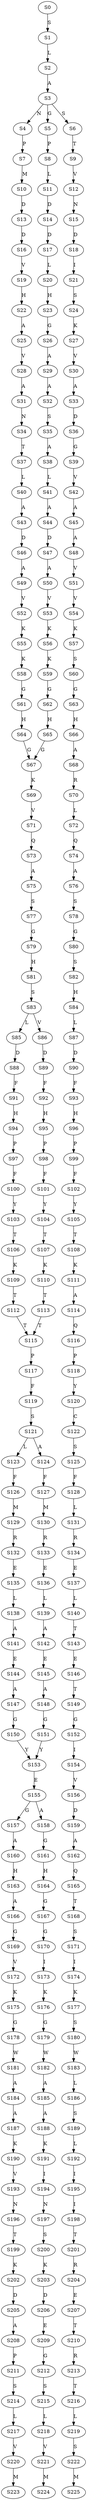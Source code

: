 strict digraph  {
	S0 -> S1 [ label = S ];
	S1 -> S2 [ label = L ];
	S2 -> S3 [ label = A ];
	S3 -> S4 [ label = N ];
	S3 -> S5 [ label = G ];
	S3 -> S6 [ label = S ];
	S4 -> S7 [ label = P ];
	S5 -> S8 [ label = P ];
	S6 -> S9 [ label = T ];
	S7 -> S10 [ label = M ];
	S8 -> S11 [ label = L ];
	S9 -> S12 [ label = V ];
	S10 -> S13 [ label = D ];
	S11 -> S14 [ label = D ];
	S12 -> S15 [ label = N ];
	S13 -> S16 [ label = D ];
	S14 -> S17 [ label = D ];
	S15 -> S18 [ label = D ];
	S16 -> S19 [ label = V ];
	S17 -> S20 [ label = L ];
	S18 -> S21 [ label = I ];
	S19 -> S22 [ label = H ];
	S20 -> S23 [ label = H ];
	S21 -> S24 [ label = S ];
	S22 -> S25 [ label = A ];
	S23 -> S26 [ label = G ];
	S24 -> S27 [ label = K ];
	S25 -> S28 [ label = V ];
	S26 -> S29 [ label = A ];
	S27 -> S30 [ label = V ];
	S28 -> S31 [ label = A ];
	S29 -> S32 [ label = A ];
	S30 -> S33 [ label = A ];
	S31 -> S34 [ label = N ];
	S32 -> S35 [ label = S ];
	S33 -> S36 [ label = D ];
	S34 -> S37 [ label = T ];
	S35 -> S38 [ label = A ];
	S36 -> S39 [ label = G ];
	S37 -> S40 [ label = L ];
	S38 -> S41 [ label = L ];
	S39 -> S42 [ label = V ];
	S40 -> S43 [ label = A ];
	S41 -> S44 [ label = A ];
	S42 -> S45 [ label = A ];
	S43 -> S46 [ label = D ];
	S44 -> S47 [ label = D ];
	S45 -> S48 [ label = A ];
	S46 -> S49 [ label = A ];
	S47 -> S50 [ label = A ];
	S48 -> S51 [ label = V ];
	S49 -> S52 [ label = V ];
	S50 -> S53 [ label = V ];
	S51 -> S54 [ label = V ];
	S52 -> S55 [ label = K ];
	S53 -> S56 [ label = K ];
	S54 -> S57 [ label = K ];
	S55 -> S58 [ label = K ];
	S56 -> S59 [ label = K ];
	S57 -> S60 [ label = S ];
	S58 -> S61 [ label = G ];
	S59 -> S62 [ label = G ];
	S60 -> S63 [ label = G ];
	S61 -> S64 [ label = H ];
	S62 -> S65 [ label = H ];
	S63 -> S66 [ label = H ];
	S64 -> S67 [ label = G ];
	S65 -> S67 [ label = G ];
	S66 -> S68 [ label = A ];
	S67 -> S69 [ label = K ];
	S68 -> S70 [ label = R ];
	S69 -> S71 [ label = V ];
	S70 -> S72 [ label = L ];
	S71 -> S73 [ label = Q ];
	S72 -> S74 [ label = Q ];
	S73 -> S75 [ label = A ];
	S74 -> S76 [ label = A ];
	S75 -> S77 [ label = S ];
	S76 -> S78 [ label = S ];
	S77 -> S79 [ label = G ];
	S78 -> S80 [ label = G ];
	S79 -> S81 [ label = H ];
	S80 -> S82 [ label = S ];
	S81 -> S83 [ label = S ];
	S82 -> S84 [ label = H ];
	S83 -> S85 [ label = L ];
	S83 -> S86 [ label = V ];
	S84 -> S87 [ label = L ];
	S85 -> S88 [ label = D ];
	S86 -> S89 [ label = D ];
	S87 -> S90 [ label = D ];
	S88 -> S91 [ label = F ];
	S89 -> S92 [ label = F ];
	S90 -> S93 [ label = F ];
	S91 -> S94 [ label = H ];
	S92 -> S95 [ label = H ];
	S93 -> S96 [ label = H ];
	S94 -> S97 [ label = P ];
	S95 -> S98 [ label = P ];
	S96 -> S99 [ label = P ];
	S97 -> S100 [ label = F ];
	S98 -> S101 [ label = F ];
	S99 -> S102 [ label = F ];
	S100 -> S103 [ label = Y ];
	S101 -> S104 [ label = Y ];
	S102 -> S105 [ label = Y ];
	S103 -> S106 [ label = T ];
	S104 -> S107 [ label = T ];
	S105 -> S108 [ label = T ];
	S106 -> S109 [ label = K ];
	S107 -> S110 [ label = K ];
	S108 -> S111 [ label = K ];
	S109 -> S112 [ label = T ];
	S110 -> S113 [ label = T ];
	S111 -> S114 [ label = A ];
	S112 -> S115 [ label = T ];
	S113 -> S115 [ label = T ];
	S114 -> S116 [ label = Q ];
	S115 -> S117 [ label = P ];
	S116 -> S118 [ label = P ];
	S117 -> S119 [ label = F ];
	S118 -> S120 [ label = Y ];
	S119 -> S121 [ label = S ];
	S120 -> S122 [ label = C ];
	S121 -> S123 [ label = L ];
	S121 -> S124 [ label = A ];
	S122 -> S125 [ label = S ];
	S123 -> S126 [ label = F ];
	S124 -> S127 [ label = F ];
	S125 -> S128 [ label = F ];
	S126 -> S129 [ label = M ];
	S127 -> S130 [ label = M ];
	S128 -> S131 [ label = L ];
	S129 -> S132 [ label = R ];
	S130 -> S133 [ label = R ];
	S131 -> S134 [ label = R ];
	S132 -> S135 [ label = E ];
	S133 -> S136 [ label = E ];
	S134 -> S137 [ label = E ];
	S135 -> S138 [ label = L ];
	S136 -> S139 [ label = L ];
	S137 -> S140 [ label = L ];
	S138 -> S141 [ label = A ];
	S139 -> S142 [ label = A ];
	S140 -> S143 [ label = T ];
	S141 -> S144 [ label = E ];
	S142 -> S145 [ label = E ];
	S143 -> S146 [ label = E ];
	S144 -> S147 [ label = A ];
	S145 -> S148 [ label = A ];
	S146 -> S149 [ label = T ];
	S147 -> S150 [ label = G ];
	S148 -> S151 [ label = G ];
	S149 -> S152 [ label = G ];
	S150 -> S153 [ label = Y ];
	S151 -> S153 [ label = Y ];
	S152 -> S154 [ label = I ];
	S153 -> S155 [ label = E ];
	S154 -> S156 [ label = V ];
	S155 -> S157 [ label = G ];
	S155 -> S158 [ label = A ];
	S156 -> S159 [ label = D ];
	S157 -> S160 [ label = A ];
	S158 -> S161 [ label = G ];
	S159 -> S162 [ label = A ];
	S160 -> S163 [ label = H ];
	S161 -> S164 [ label = H ];
	S162 -> S165 [ label = Q ];
	S163 -> S166 [ label = A ];
	S164 -> S167 [ label = G ];
	S165 -> S168 [ label = T ];
	S166 -> S169 [ label = G ];
	S167 -> S170 [ label = G ];
	S168 -> S171 [ label = S ];
	S169 -> S172 [ label = V ];
	S170 -> S173 [ label = I ];
	S171 -> S174 [ label = I ];
	S172 -> S175 [ label = K ];
	S173 -> S176 [ label = K ];
	S174 -> S177 [ label = K ];
	S175 -> S178 [ label = G ];
	S176 -> S179 [ label = G ];
	S177 -> S180 [ label = S ];
	S178 -> S181 [ label = W ];
	S179 -> S182 [ label = W ];
	S180 -> S183 [ label = W ];
	S181 -> S184 [ label = A ];
	S182 -> S185 [ label = A ];
	S183 -> S186 [ label = L ];
	S184 -> S187 [ label = A ];
	S185 -> S188 [ label = A ];
	S186 -> S189 [ label = S ];
	S187 -> S190 [ label = K ];
	S188 -> S191 [ label = K ];
	S189 -> S192 [ label = L ];
	S190 -> S193 [ label = V ];
	S191 -> S194 [ label = I ];
	S192 -> S195 [ label = I ];
	S193 -> S196 [ label = N ];
	S194 -> S197 [ label = N ];
	S195 -> S198 [ label = I ];
	S196 -> S199 [ label = T ];
	S197 -> S200 [ label = S ];
	S198 -> S201 [ label = T ];
	S199 -> S202 [ label = K ];
	S200 -> S203 [ label = K ];
	S201 -> S204 [ label = R ];
	S202 -> S205 [ label = D ];
	S203 -> S206 [ label = D ];
	S204 -> S207 [ label = E ];
	S205 -> S208 [ label = A ];
	S206 -> S209 [ label = E ];
	S207 -> S210 [ label = T ];
	S208 -> S211 [ label = P ];
	S209 -> S212 [ label = G ];
	S210 -> S213 [ label = R ];
	S211 -> S214 [ label = S ];
	S212 -> S215 [ label = S ];
	S213 -> S216 [ label = T ];
	S214 -> S217 [ label = L ];
	S215 -> S218 [ label = L ];
	S216 -> S219 [ label = L ];
	S217 -> S220 [ label = V ];
	S218 -> S221 [ label = V ];
	S219 -> S222 [ label = S ];
	S220 -> S223 [ label = M ];
	S221 -> S224 [ label = M ];
	S222 -> S225 [ label = M ];
}

